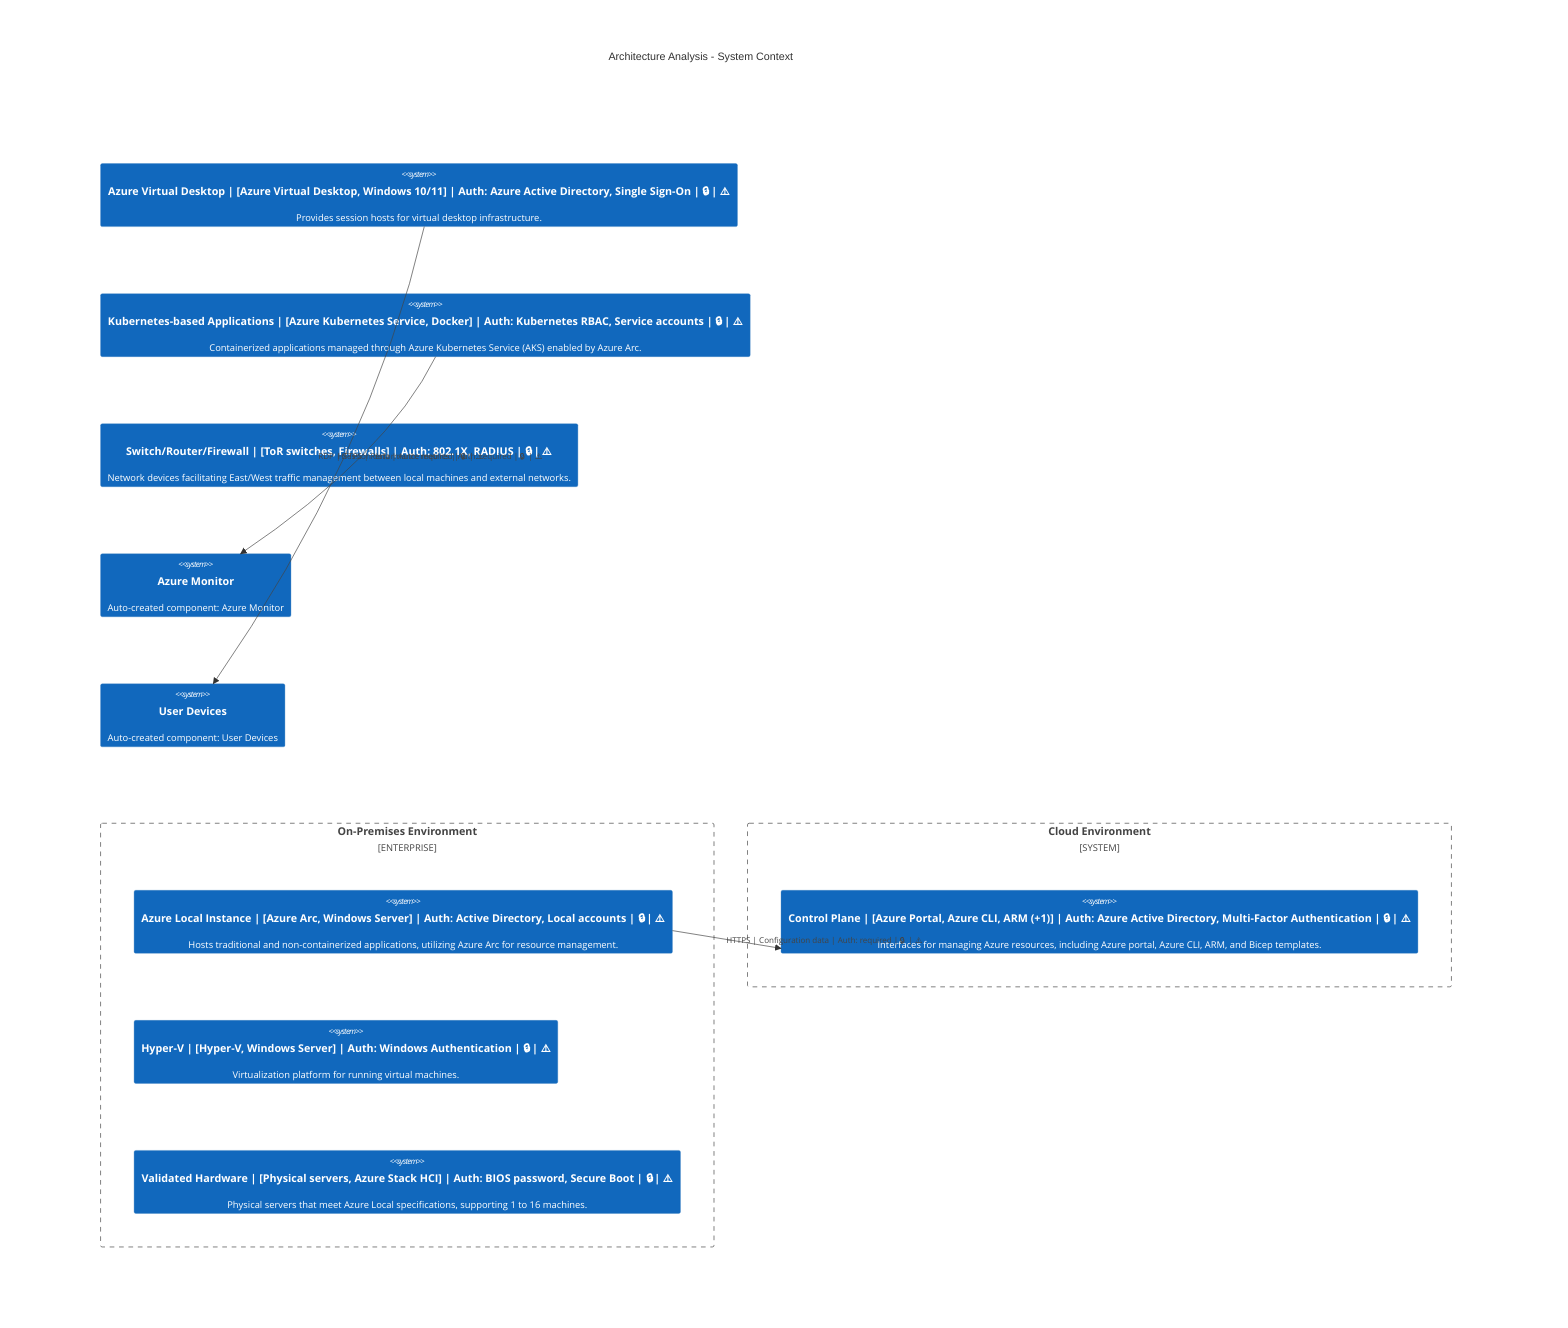 C4Context
    title Architecture Analysis - System Context
    Enterprise_Boundary(tb_On_Premises_Environment, "On-Premises Environment") {
        System(Azure_Local_Instance, "Azure Local Instance | [Azure Arc, Windows Server] | Auth: Active Directory, Local accounts | 🔒 | ⚠️", "Hosts traditional and non-containerized applications, utilizing Azure Arc for resource management.")
        System(Hyper_V, "Hyper-V | [Hyper-V, Windows Server] | Auth: Windows Authentication | 🔒 | ⚠️", "Virtualization platform for running virtual machines.")
        System(Validated_Hardware, "Validated Hardware | [Physical servers, Azure Stack HCI] | Auth: BIOS password, Secure Boot | 🔒 | ⚠️", "Physical servers that meet Azure Local specifications, supporting 1 to 16 machines.")
    }
    System_Boundary(tb_Cloud_Environment, "Cloud Environment") {
        System(Control_Plane, "Control Plane | [Azure Portal, Azure CLI, ARM (+1)] | Auth: Azure Active Directory, Multi-Factor Authentication | 🔒 | ⚠️", "Interfaces for managing Azure resources, including Azure portal, Azure CLI, ARM, and Bicep templates.")
    }
    System(Azure_Virtual_Desktop, "Azure Virtual Desktop | [Azure Virtual Desktop, Windows 10/11] | Auth: Azure Active Directory, Single Sign-On | 🔒 | ⚠️", "Provides session hosts for virtual desktop infrastructure.")
    System(Kubernetes_based_Applications, "Kubernetes-based Applications | [Azure Kubernetes Service, Docker] | Auth: Kubernetes RBAC, Service accounts | 🔒 | ⚠️", "Containerized applications managed through Azure Kubernetes Service (AKS) enabled by Azure Arc.")
    System(Switch_Router_Firewall, "Switch/Router/Firewall | [ToR switches, Firewalls] | Auth: 802.1X, RADIUS | 🔒 | ⚠️", "Network devices facilitating East/West traffic management between local machines and external networks.")
    System(Azure_Monitor, "Azure Monitor", "Auto-created component: Azure Monitor")
    System(User_Devices, "User Devices", "Auto-created component: User Devices")

    Rel(Azure_Local_Instance, Control_Plane, "HTTPS | Configuration data | Auth: required | 🔒 | ⚠️")
    Rel(Kubernetes_based_Applications, Azure_Monitor, "HTTPS | Performance metrics | Auth: required | 🔒 | ⚠️")
    Rel(Azure_Virtual_Desktop, User_Devices, "RDP | Session data | Auth: required | 🔒 | ⚠️")
